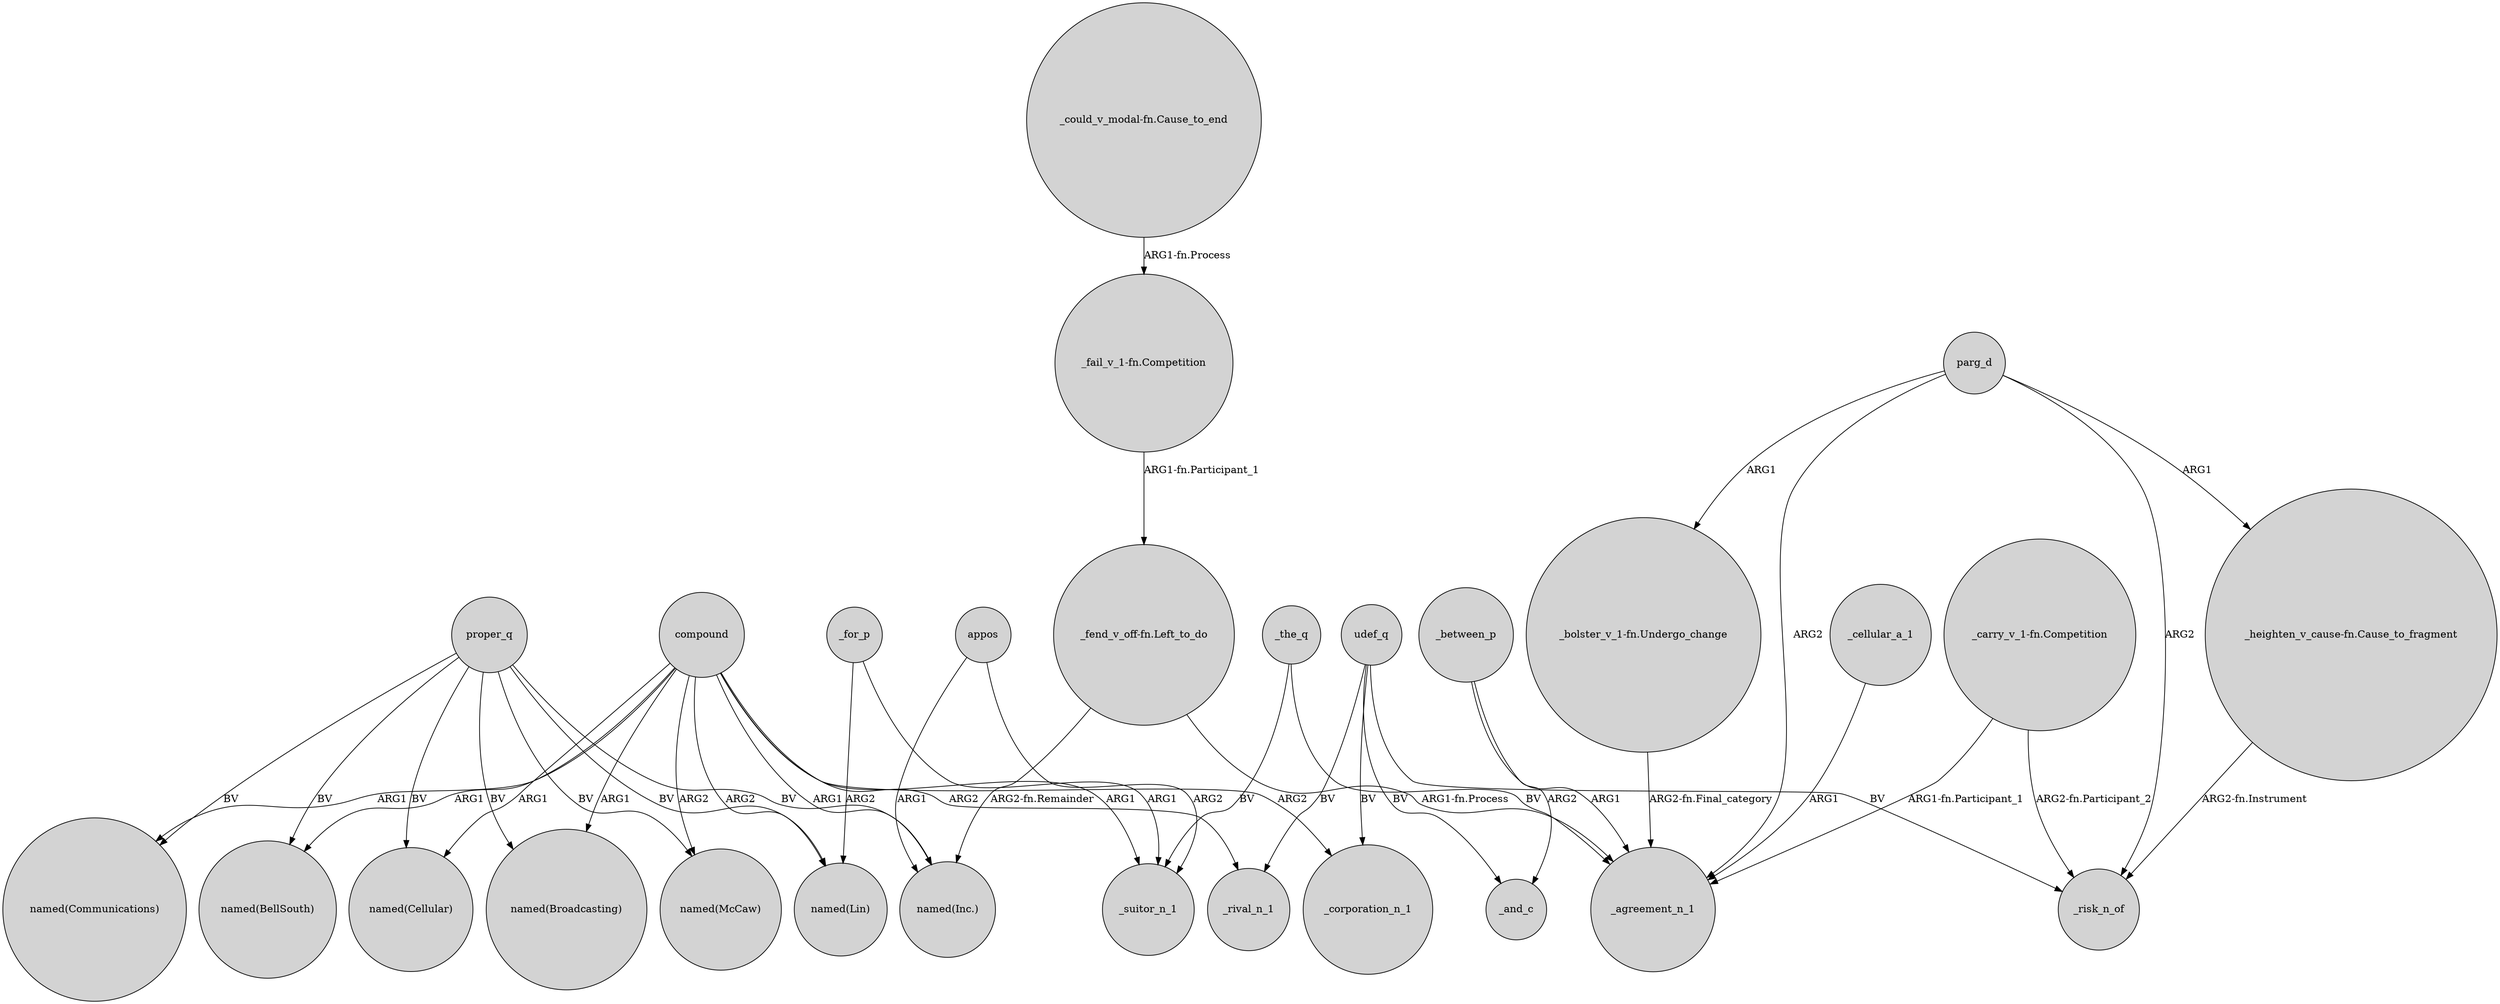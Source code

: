 digraph {
	node [shape=circle style=filled]
	compound -> "named(McCaw)" [label=ARG2]
	_the_q -> _agreement_n_1 [label=BV]
	_cellular_a_1 -> _agreement_n_1 [label=ARG1]
	compound -> _rival_n_1 [label=ARG2]
	udef_q -> _risk_n_of [label=BV]
	proper_q -> "named(Communications)" [label=BV]
	parg_d -> _agreement_n_1 [label=ARG2]
	"_fend_v_off-fn.Left_to_do" -> "named(Inc.)" [label="ARG2-fn.Remainder"]
	compound -> "named(Communications)" [label=ARG1]
	appos -> "named(Inc.)" [label=ARG1]
	proper_q -> "named(Lin)" [label=BV]
	compound -> "named(Cellular)" [label=ARG1]
	compound -> "named(BellSouth)" [label=ARG1]
	"_carry_v_1-fn.Competition" -> _agreement_n_1 [label="ARG1-fn.Participant_1"]
	compound -> _suitor_n_1 [label=ARG1]
	proper_q -> "named(McCaw)" [label=BV]
	"_could_v_modal-fn.Cause_to_end" -> "_fail_v_1-fn.Competition" [label="ARG1-fn.Process"]
	udef_q -> _and_c [label=BV]
	proper_q -> "named(BellSouth)" [label=BV]
	parg_d -> _risk_n_of [label=ARG2]
	proper_q -> "named(Inc.)" [label=BV]
	_between_p -> _agreement_n_1 [label=ARG1]
	"_heighten_v_cause-fn.Cause_to_fragment" -> _risk_n_of [label="ARG2-fn.Instrument"]
	_the_q -> _suitor_n_1 [label=BV]
	_for_p -> "named(Lin)" [label=ARG2]
	udef_q -> _rival_n_1 [label=BV]
	"_fail_v_1-fn.Competition" -> "_fend_v_off-fn.Left_to_do" [label="ARG1-fn.Participant_1"]
	"_fend_v_off-fn.Left_to_do" -> _agreement_n_1 [label="ARG1-fn.Process"]
	parg_d -> "_bolster_v_1-fn.Undergo_change" [label=ARG1]
	compound -> "named(Lin)" [label=ARG2]
	appos -> _suitor_n_1 [label=ARG2]
	"_bolster_v_1-fn.Undergo_change" -> _agreement_n_1 [label="ARG2-fn.Final_category"]
	"_carry_v_1-fn.Competition" -> _risk_n_of [label="ARG2-fn.Participant_2"]
	parg_d -> "_heighten_v_cause-fn.Cause_to_fragment" [label=ARG1]
	compound -> _corporation_n_1 [label=ARG2]
	udef_q -> _corporation_n_1 [label=BV]
	compound -> "named(Broadcasting)" [label=ARG1]
	_for_p -> _suitor_n_1 [label=ARG1]
	compound -> "named(Inc.)" [label=ARG1]
	proper_q -> "named(Cellular)" [label=BV]
	proper_q -> "named(Broadcasting)" [label=BV]
	_between_p -> _and_c [label=ARG2]
}
